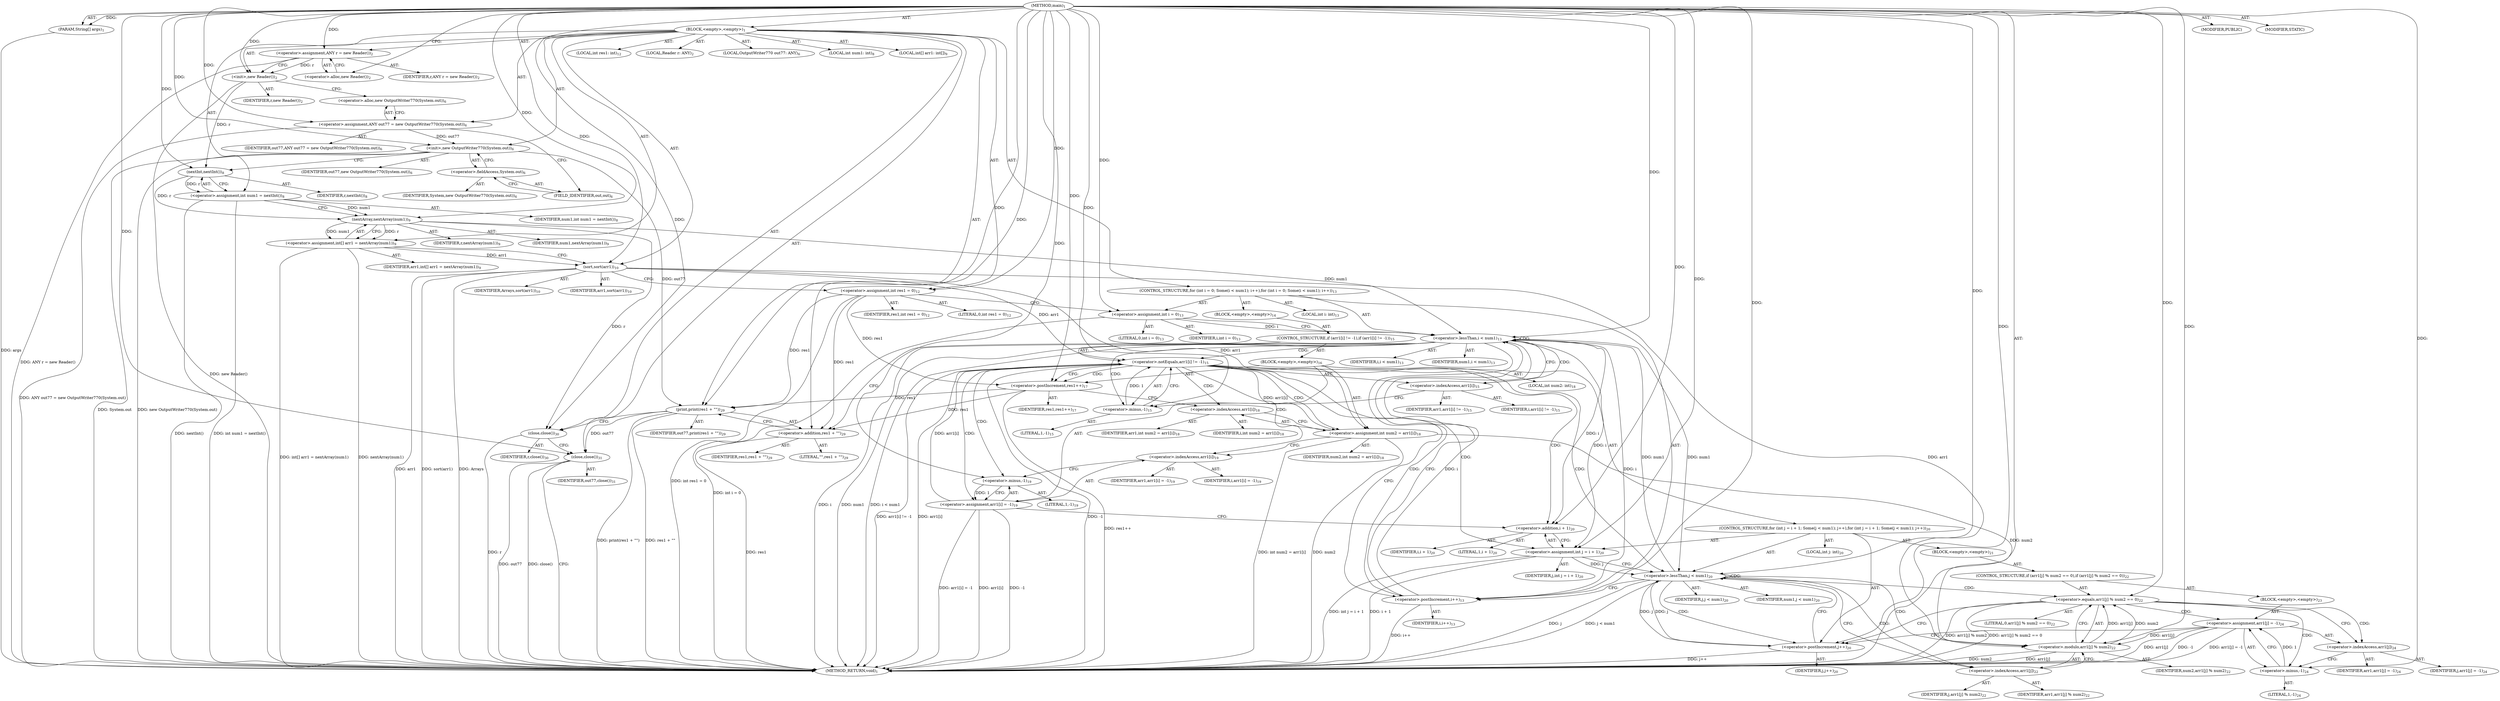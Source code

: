 digraph "main" {  
"21" [label = <(METHOD,main)<SUB>1</SUB>> ]
"22" [label = <(PARAM,String[] args)<SUB>1</SUB>> ]
"23" [label = <(BLOCK,&lt;empty&gt;,&lt;empty&gt;)<SUB>1</SUB>> ]
"4" [label = <(LOCAL,Reader r: ANY)<SUB>2</SUB>> ]
"24" [label = <(&lt;operator&gt;.assignment,ANY r = new Reader())<SUB>2</SUB>> ]
"25" [label = <(IDENTIFIER,r,ANY r = new Reader())<SUB>2</SUB>> ]
"26" [label = <(&lt;operator&gt;.alloc,new Reader())<SUB>2</SUB>> ]
"27" [label = <(&lt;init&gt;,new Reader())<SUB>2</SUB>> ]
"3" [label = <(IDENTIFIER,r,new Reader())<SUB>2</SUB>> ]
"6" [label = <(LOCAL,OutputWriter770 out77: ANY)<SUB>6</SUB>> ]
"28" [label = <(&lt;operator&gt;.assignment,ANY out77 = new OutputWriter770(System.out))<SUB>6</SUB>> ]
"29" [label = <(IDENTIFIER,out77,ANY out77 = new OutputWriter770(System.out))<SUB>6</SUB>> ]
"30" [label = <(&lt;operator&gt;.alloc,new OutputWriter770(System.out))<SUB>6</SUB>> ]
"31" [label = <(&lt;init&gt;,new OutputWriter770(System.out))<SUB>6</SUB>> ]
"5" [label = <(IDENTIFIER,out77,new OutputWriter770(System.out))<SUB>6</SUB>> ]
"32" [label = <(&lt;operator&gt;.fieldAccess,System.out)<SUB>6</SUB>> ]
"33" [label = <(IDENTIFIER,System,new OutputWriter770(System.out))<SUB>6</SUB>> ]
"34" [label = <(FIELD_IDENTIFIER,out,out)<SUB>6</SUB>> ]
"35" [label = <(LOCAL,int num1: int)<SUB>8</SUB>> ]
"36" [label = <(&lt;operator&gt;.assignment,int num1 = nextInt())<SUB>8</SUB>> ]
"37" [label = <(IDENTIFIER,num1,int num1 = nextInt())<SUB>8</SUB>> ]
"38" [label = <(nextInt,nextInt())<SUB>8</SUB>> ]
"39" [label = <(IDENTIFIER,r,nextInt())<SUB>8</SUB>> ]
"40" [label = <(LOCAL,int[] arr1: int[])<SUB>9</SUB>> ]
"41" [label = <(&lt;operator&gt;.assignment,int[] arr1 = nextArray(num1))<SUB>9</SUB>> ]
"42" [label = <(IDENTIFIER,arr1,int[] arr1 = nextArray(num1))<SUB>9</SUB>> ]
"43" [label = <(nextArray,nextArray(num1))<SUB>9</SUB>> ]
"44" [label = <(IDENTIFIER,r,nextArray(num1))<SUB>9</SUB>> ]
"45" [label = <(IDENTIFIER,num1,nextArray(num1))<SUB>9</SUB>> ]
"46" [label = <(sort,sort(arr1))<SUB>10</SUB>> ]
"47" [label = <(IDENTIFIER,Arrays,sort(arr1))<SUB>10</SUB>> ]
"48" [label = <(IDENTIFIER,arr1,sort(arr1))<SUB>10</SUB>> ]
"49" [label = <(LOCAL,int res1: int)<SUB>12</SUB>> ]
"50" [label = <(&lt;operator&gt;.assignment,int res1 = 0)<SUB>12</SUB>> ]
"51" [label = <(IDENTIFIER,res1,int res1 = 0)<SUB>12</SUB>> ]
"52" [label = <(LITERAL,0,int res1 = 0)<SUB>12</SUB>> ]
"53" [label = <(CONTROL_STRUCTURE,for (int i = 0; Some(i &lt; num1); i++),for (int i = 0; Some(i &lt; num1); i++))<SUB>13</SUB>> ]
"54" [label = <(LOCAL,int i: int)<SUB>13</SUB>> ]
"55" [label = <(&lt;operator&gt;.assignment,int i = 0)<SUB>13</SUB>> ]
"56" [label = <(IDENTIFIER,i,int i = 0)<SUB>13</SUB>> ]
"57" [label = <(LITERAL,0,int i = 0)<SUB>13</SUB>> ]
"58" [label = <(&lt;operator&gt;.lessThan,i &lt; num1)<SUB>13</SUB>> ]
"59" [label = <(IDENTIFIER,i,i &lt; num1)<SUB>13</SUB>> ]
"60" [label = <(IDENTIFIER,num1,i &lt; num1)<SUB>13</SUB>> ]
"61" [label = <(&lt;operator&gt;.postIncrement,i++)<SUB>13</SUB>> ]
"62" [label = <(IDENTIFIER,i,i++)<SUB>13</SUB>> ]
"63" [label = <(BLOCK,&lt;empty&gt;,&lt;empty&gt;)<SUB>14</SUB>> ]
"64" [label = <(CONTROL_STRUCTURE,if (arr1[i] != -1),if (arr1[i] != -1))<SUB>15</SUB>> ]
"65" [label = <(&lt;operator&gt;.notEquals,arr1[i] != -1)<SUB>15</SUB>> ]
"66" [label = <(&lt;operator&gt;.indexAccess,arr1[i])<SUB>15</SUB>> ]
"67" [label = <(IDENTIFIER,arr1,arr1[i] != -1)<SUB>15</SUB>> ]
"68" [label = <(IDENTIFIER,i,arr1[i] != -1)<SUB>15</SUB>> ]
"69" [label = <(&lt;operator&gt;.minus,-1)<SUB>15</SUB>> ]
"70" [label = <(LITERAL,1,-1)<SUB>15</SUB>> ]
"71" [label = <(BLOCK,&lt;empty&gt;,&lt;empty&gt;)<SUB>16</SUB>> ]
"72" [label = <(&lt;operator&gt;.postIncrement,res1++)<SUB>17</SUB>> ]
"73" [label = <(IDENTIFIER,res1,res1++)<SUB>17</SUB>> ]
"74" [label = <(LOCAL,int num2: int)<SUB>18</SUB>> ]
"75" [label = <(&lt;operator&gt;.assignment,int num2 = arr1[i])<SUB>18</SUB>> ]
"76" [label = <(IDENTIFIER,num2,int num2 = arr1[i])<SUB>18</SUB>> ]
"77" [label = <(&lt;operator&gt;.indexAccess,arr1[i])<SUB>18</SUB>> ]
"78" [label = <(IDENTIFIER,arr1,int num2 = arr1[i])<SUB>18</SUB>> ]
"79" [label = <(IDENTIFIER,i,int num2 = arr1[i])<SUB>18</SUB>> ]
"80" [label = <(&lt;operator&gt;.assignment,arr1[i] = -1)<SUB>19</SUB>> ]
"81" [label = <(&lt;operator&gt;.indexAccess,arr1[i])<SUB>19</SUB>> ]
"82" [label = <(IDENTIFIER,arr1,arr1[i] = -1)<SUB>19</SUB>> ]
"83" [label = <(IDENTIFIER,i,arr1[i] = -1)<SUB>19</SUB>> ]
"84" [label = <(&lt;operator&gt;.minus,-1)<SUB>19</SUB>> ]
"85" [label = <(LITERAL,1,-1)<SUB>19</SUB>> ]
"86" [label = <(CONTROL_STRUCTURE,for (int j = i + 1; Some(j &lt; num1); j++),for (int j = i + 1; Some(j &lt; num1); j++))<SUB>20</SUB>> ]
"87" [label = <(LOCAL,int j: int)<SUB>20</SUB>> ]
"88" [label = <(&lt;operator&gt;.assignment,int j = i + 1)<SUB>20</SUB>> ]
"89" [label = <(IDENTIFIER,j,int j = i + 1)<SUB>20</SUB>> ]
"90" [label = <(&lt;operator&gt;.addition,i + 1)<SUB>20</SUB>> ]
"91" [label = <(IDENTIFIER,i,i + 1)<SUB>20</SUB>> ]
"92" [label = <(LITERAL,1,i + 1)<SUB>20</SUB>> ]
"93" [label = <(&lt;operator&gt;.lessThan,j &lt; num1)<SUB>20</SUB>> ]
"94" [label = <(IDENTIFIER,j,j &lt; num1)<SUB>20</SUB>> ]
"95" [label = <(IDENTIFIER,num1,j &lt; num1)<SUB>20</SUB>> ]
"96" [label = <(&lt;operator&gt;.postIncrement,j++)<SUB>20</SUB>> ]
"97" [label = <(IDENTIFIER,j,j++)<SUB>20</SUB>> ]
"98" [label = <(BLOCK,&lt;empty&gt;,&lt;empty&gt;)<SUB>21</SUB>> ]
"99" [label = <(CONTROL_STRUCTURE,if (arr1[j] % num2 == 0),if (arr1[j] % num2 == 0))<SUB>22</SUB>> ]
"100" [label = <(&lt;operator&gt;.equals,arr1[j] % num2 == 0)<SUB>22</SUB>> ]
"101" [label = <(&lt;operator&gt;.modulo,arr1[j] % num2)<SUB>22</SUB>> ]
"102" [label = <(&lt;operator&gt;.indexAccess,arr1[j])<SUB>22</SUB>> ]
"103" [label = <(IDENTIFIER,arr1,arr1[j] % num2)<SUB>22</SUB>> ]
"104" [label = <(IDENTIFIER,j,arr1[j] % num2)<SUB>22</SUB>> ]
"105" [label = <(IDENTIFIER,num2,arr1[j] % num2)<SUB>22</SUB>> ]
"106" [label = <(LITERAL,0,arr1[j] % num2 == 0)<SUB>22</SUB>> ]
"107" [label = <(BLOCK,&lt;empty&gt;,&lt;empty&gt;)<SUB>23</SUB>> ]
"108" [label = <(&lt;operator&gt;.assignment,arr1[j] = -1)<SUB>24</SUB>> ]
"109" [label = <(&lt;operator&gt;.indexAccess,arr1[j])<SUB>24</SUB>> ]
"110" [label = <(IDENTIFIER,arr1,arr1[j] = -1)<SUB>24</SUB>> ]
"111" [label = <(IDENTIFIER,j,arr1[j] = -1)<SUB>24</SUB>> ]
"112" [label = <(&lt;operator&gt;.minus,-1)<SUB>24</SUB>> ]
"113" [label = <(LITERAL,1,-1)<SUB>24</SUB>> ]
"114" [label = <(print,print(res1 + &quot;&quot;))<SUB>29</SUB>> ]
"115" [label = <(IDENTIFIER,out77,print(res1 + &quot;&quot;))<SUB>29</SUB>> ]
"116" [label = <(&lt;operator&gt;.addition,res1 + &quot;&quot;)<SUB>29</SUB>> ]
"117" [label = <(IDENTIFIER,res1,res1 + &quot;&quot;)<SUB>29</SUB>> ]
"118" [label = <(LITERAL,&quot;&quot;,res1 + &quot;&quot;)<SUB>29</SUB>> ]
"119" [label = <(close,close())<SUB>30</SUB>> ]
"120" [label = <(IDENTIFIER,r,close())<SUB>30</SUB>> ]
"121" [label = <(close,close())<SUB>31</SUB>> ]
"122" [label = <(IDENTIFIER,out77,close())<SUB>31</SUB>> ]
"123" [label = <(MODIFIER,PUBLIC)> ]
"124" [label = <(MODIFIER,STATIC)> ]
"125" [label = <(METHOD_RETURN,void)<SUB>1</SUB>> ]
  "21" -> "22"  [ label = "AST: "] 
  "21" -> "23"  [ label = "AST: "] 
  "21" -> "123"  [ label = "AST: "] 
  "21" -> "124"  [ label = "AST: "] 
  "21" -> "125"  [ label = "AST: "] 
  "23" -> "4"  [ label = "AST: "] 
  "23" -> "24"  [ label = "AST: "] 
  "23" -> "27"  [ label = "AST: "] 
  "23" -> "6"  [ label = "AST: "] 
  "23" -> "28"  [ label = "AST: "] 
  "23" -> "31"  [ label = "AST: "] 
  "23" -> "35"  [ label = "AST: "] 
  "23" -> "36"  [ label = "AST: "] 
  "23" -> "40"  [ label = "AST: "] 
  "23" -> "41"  [ label = "AST: "] 
  "23" -> "46"  [ label = "AST: "] 
  "23" -> "49"  [ label = "AST: "] 
  "23" -> "50"  [ label = "AST: "] 
  "23" -> "53"  [ label = "AST: "] 
  "23" -> "114"  [ label = "AST: "] 
  "23" -> "119"  [ label = "AST: "] 
  "23" -> "121"  [ label = "AST: "] 
  "24" -> "25"  [ label = "AST: "] 
  "24" -> "26"  [ label = "AST: "] 
  "27" -> "3"  [ label = "AST: "] 
  "28" -> "29"  [ label = "AST: "] 
  "28" -> "30"  [ label = "AST: "] 
  "31" -> "5"  [ label = "AST: "] 
  "31" -> "32"  [ label = "AST: "] 
  "32" -> "33"  [ label = "AST: "] 
  "32" -> "34"  [ label = "AST: "] 
  "36" -> "37"  [ label = "AST: "] 
  "36" -> "38"  [ label = "AST: "] 
  "38" -> "39"  [ label = "AST: "] 
  "41" -> "42"  [ label = "AST: "] 
  "41" -> "43"  [ label = "AST: "] 
  "43" -> "44"  [ label = "AST: "] 
  "43" -> "45"  [ label = "AST: "] 
  "46" -> "47"  [ label = "AST: "] 
  "46" -> "48"  [ label = "AST: "] 
  "50" -> "51"  [ label = "AST: "] 
  "50" -> "52"  [ label = "AST: "] 
  "53" -> "54"  [ label = "AST: "] 
  "53" -> "55"  [ label = "AST: "] 
  "53" -> "58"  [ label = "AST: "] 
  "53" -> "61"  [ label = "AST: "] 
  "53" -> "63"  [ label = "AST: "] 
  "55" -> "56"  [ label = "AST: "] 
  "55" -> "57"  [ label = "AST: "] 
  "58" -> "59"  [ label = "AST: "] 
  "58" -> "60"  [ label = "AST: "] 
  "61" -> "62"  [ label = "AST: "] 
  "63" -> "64"  [ label = "AST: "] 
  "64" -> "65"  [ label = "AST: "] 
  "64" -> "71"  [ label = "AST: "] 
  "65" -> "66"  [ label = "AST: "] 
  "65" -> "69"  [ label = "AST: "] 
  "66" -> "67"  [ label = "AST: "] 
  "66" -> "68"  [ label = "AST: "] 
  "69" -> "70"  [ label = "AST: "] 
  "71" -> "72"  [ label = "AST: "] 
  "71" -> "74"  [ label = "AST: "] 
  "71" -> "75"  [ label = "AST: "] 
  "71" -> "80"  [ label = "AST: "] 
  "71" -> "86"  [ label = "AST: "] 
  "72" -> "73"  [ label = "AST: "] 
  "75" -> "76"  [ label = "AST: "] 
  "75" -> "77"  [ label = "AST: "] 
  "77" -> "78"  [ label = "AST: "] 
  "77" -> "79"  [ label = "AST: "] 
  "80" -> "81"  [ label = "AST: "] 
  "80" -> "84"  [ label = "AST: "] 
  "81" -> "82"  [ label = "AST: "] 
  "81" -> "83"  [ label = "AST: "] 
  "84" -> "85"  [ label = "AST: "] 
  "86" -> "87"  [ label = "AST: "] 
  "86" -> "88"  [ label = "AST: "] 
  "86" -> "93"  [ label = "AST: "] 
  "86" -> "96"  [ label = "AST: "] 
  "86" -> "98"  [ label = "AST: "] 
  "88" -> "89"  [ label = "AST: "] 
  "88" -> "90"  [ label = "AST: "] 
  "90" -> "91"  [ label = "AST: "] 
  "90" -> "92"  [ label = "AST: "] 
  "93" -> "94"  [ label = "AST: "] 
  "93" -> "95"  [ label = "AST: "] 
  "96" -> "97"  [ label = "AST: "] 
  "98" -> "99"  [ label = "AST: "] 
  "99" -> "100"  [ label = "AST: "] 
  "99" -> "107"  [ label = "AST: "] 
  "100" -> "101"  [ label = "AST: "] 
  "100" -> "106"  [ label = "AST: "] 
  "101" -> "102"  [ label = "AST: "] 
  "101" -> "105"  [ label = "AST: "] 
  "102" -> "103"  [ label = "AST: "] 
  "102" -> "104"  [ label = "AST: "] 
  "107" -> "108"  [ label = "AST: "] 
  "108" -> "109"  [ label = "AST: "] 
  "108" -> "112"  [ label = "AST: "] 
  "109" -> "110"  [ label = "AST: "] 
  "109" -> "111"  [ label = "AST: "] 
  "112" -> "113"  [ label = "AST: "] 
  "114" -> "115"  [ label = "AST: "] 
  "114" -> "116"  [ label = "AST: "] 
  "116" -> "117"  [ label = "AST: "] 
  "116" -> "118"  [ label = "AST: "] 
  "119" -> "120"  [ label = "AST: "] 
  "121" -> "122"  [ label = "AST: "] 
  "24" -> "27"  [ label = "CFG: "] 
  "27" -> "30"  [ label = "CFG: "] 
  "28" -> "34"  [ label = "CFG: "] 
  "31" -> "38"  [ label = "CFG: "] 
  "36" -> "43"  [ label = "CFG: "] 
  "41" -> "46"  [ label = "CFG: "] 
  "46" -> "50"  [ label = "CFG: "] 
  "50" -> "55"  [ label = "CFG: "] 
  "114" -> "119"  [ label = "CFG: "] 
  "119" -> "121"  [ label = "CFG: "] 
  "121" -> "125"  [ label = "CFG: "] 
  "26" -> "24"  [ label = "CFG: "] 
  "30" -> "28"  [ label = "CFG: "] 
  "32" -> "31"  [ label = "CFG: "] 
  "38" -> "36"  [ label = "CFG: "] 
  "43" -> "41"  [ label = "CFG: "] 
  "55" -> "58"  [ label = "CFG: "] 
  "58" -> "66"  [ label = "CFG: "] 
  "58" -> "116"  [ label = "CFG: "] 
  "61" -> "58"  [ label = "CFG: "] 
  "116" -> "114"  [ label = "CFG: "] 
  "34" -> "32"  [ label = "CFG: "] 
  "65" -> "72"  [ label = "CFG: "] 
  "65" -> "61"  [ label = "CFG: "] 
  "66" -> "69"  [ label = "CFG: "] 
  "69" -> "65"  [ label = "CFG: "] 
  "72" -> "77"  [ label = "CFG: "] 
  "75" -> "81"  [ label = "CFG: "] 
  "80" -> "90"  [ label = "CFG: "] 
  "77" -> "75"  [ label = "CFG: "] 
  "81" -> "84"  [ label = "CFG: "] 
  "84" -> "80"  [ label = "CFG: "] 
  "88" -> "93"  [ label = "CFG: "] 
  "93" -> "102"  [ label = "CFG: "] 
  "93" -> "61"  [ label = "CFG: "] 
  "96" -> "93"  [ label = "CFG: "] 
  "90" -> "88"  [ label = "CFG: "] 
  "100" -> "109"  [ label = "CFG: "] 
  "100" -> "96"  [ label = "CFG: "] 
  "101" -> "100"  [ label = "CFG: "] 
  "108" -> "96"  [ label = "CFG: "] 
  "102" -> "101"  [ label = "CFG: "] 
  "109" -> "112"  [ label = "CFG: "] 
  "112" -> "108"  [ label = "CFG: "] 
  "21" -> "26"  [ label = "CFG: "] 
  "22" -> "125"  [ label = "DDG: args"] 
  "24" -> "125"  [ label = "DDG: ANY r = new Reader()"] 
  "27" -> "125"  [ label = "DDG: new Reader()"] 
  "28" -> "125"  [ label = "DDG: ANY out77 = new OutputWriter770(System.out)"] 
  "31" -> "125"  [ label = "DDG: System.out"] 
  "31" -> "125"  [ label = "DDG: new OutputWriter770(System.out)"] 
  "36" -> "125"  [ label = "DDG: nextInt()"] 
  "36" -> "125"  [ label = "DDG: int num1 = nextInt()"] 
  "41" -> "125"  [ label = "DDG: nextArray(num1)"] 
  "41" -> "125"  [ label = "DDG: int[] arr1 = nextArray(num1)"] 
  "46" -> "125"  [ label = "DDG: arr1"] 
  "46" -> "125"  [ label = "DDG: sort(arr1)"] 
  "50" -> "125"  [ label = "DDG: int res1 = 0"] 
  "55" -> "125"  [ label = "DDG: int i = 0"] 
  "58" -> "125"  [ label = "DDG: i"] 
  "58" -> "125"  [ label = "DDG: num1"] 
  "58" -> "125"  [ label = "DDG: i &lt; num1"] 
  "116" -> "125"  [ label = "DDG: res1"] 
  "114" -> "125"  [ label = "DDG: res1 + &quot;&quot;"] 
  "114" -> "125"  [ label = "DDG: print(res1 + &quot;&quot;)"] 
  "119" -> "125"  [ label = "DDG: r"] 
  "121" -> "125"  [ label = "DDG: out77"] 
  "121" -> "125"  [ label = "DDG: close()"] 
  "65" -> "125"  [ label = "DDG: arr1[i]"] 
  "65" -> "125"  [ label = "DDG: -1"] 
  "65" -> "125"  [ label = "DDG: arr1[i] != -1"] 
  "72" -> "125"  [ label = "DDG: res1++"] 
  "75" -> "125"  [ label = "DDG: num2"] 
  "75" -> "125"  [ label = "DDG: int num2 = arr1[i]"] 
  "80" -> "125"  [ label = "DDG: arr1[i]"] 
  "80" -> "125"  [ label = "DDG: -1"] 
  "80" -> "125"  [ label = "DDG: arr1[i] = -1"] 
  "88" -> "125"  [ label = "DDG: i + 1"] 
  "88" -> "125"  [ label = "DDG: int j = i + 1"] 
  "93" -> "125"  [ label = "DDG: j"] 
  "93" -> "125"  [ label = "DDG: j &lt; num1"] 
  "61" -> "125"  [ label = "DDG: i++"] 
  "101" -> "125"  [ label = "DDG: arr1[j]"] 
  "101" -> "125"  [ label = "DDG: num2"] 
  "100" -> "125"  [ label = "DDG: arr1[j] % num2"] 
  "100" -> "125"  [ label = "DDG: arr1[j] % num2 == 0"] 
  "108" -> "125"  [ label = "DDG: arr1[j]"] 
  "108" -> "125"  [ label = "DDG: -1"] 
  "108" -> "125"  [ label = "DDG: arr1[j] = -1"] 
  "96" -> "125"  [ label = "DDG: j++"] 
  "46" -> "125"  [ label = "DDG: Arrays"] 
  "21" -> "22"  [ label = "DDG: "] 
  "21" -> "24"  [ label = "DDG: "] 
  "21" -> "28"  [ label = "DDG: "] 
  "38" -> "36"  [ label = "DDG: r"] 
  "43" -> "41"  [ label = "DDG: r"] 
  "43" -> "41"  [ label = "DDG: num1"] 
  "21" -> "50"  [ label = "DDG: "] 
  "24" -> "27"  [ label = "DDG: r"] 
  "21" -> "27"  [ label = "DDG: "] 
  "28" -> "31"  [ label = "DDG: out77"] 
  "21" -> "31"  [ label = "DDG: "] 
  "21" -> "46"  [ label = "DDG: "] 
  "41" -> "46"  [ label = "DDG: arr1"] 
  "21" -> "55"  [ label = "DDG: "] 
  "31" -> "114"  [ label = "DDG: out77"] 
  "21" -> "114"  [ label = "DDG: "] 
  "50" -> "114"  [ label = "DDG: res1"] 
  "72" -> "114"  [ label = "DDG: res1"] 
  "43" -> "119"  [ label = "DDG: r"] 
  "21" -> "119"  [ label = "DDG: "] 
  "114" -> "121"  [ label = "DDG: out77"] 
  "21" -> "121"  [ label = "DDG: "] 
  "27" -> "38"  [ label = "DDG: r"] 
  "21" -> "38"  [ label = "DDG: "] 
  "38" -> "43"  [ label = "DDG: r"] 
  "21" -> "43"  [ label = "DDG: "] 
  "36" -> "43"  [ label = "DDG: num1"] 
  "55" -> "58"  [ label = "DDG: i"] 
  "61" -> "58"  [ label = "DDG: i"] 
  "21" -> "58"  [ label = "DDG: "] 
  "43" -> "58"  [ label = "DDG: num1"] 
  "93" -> "58"  [ label = "DDG: num1"] 
  "58" -> "61"  [ label = "DDG: i"] 
  "21" -> "61"  [ label = "DDG: "] 
  "50" -> "116"  [ label = "DDG: res1"] 
  "72" -> "116"  [ label = "DDG: res1"] 
  "21" -> "116"  [ label = "DDG: "] 
  "46" -> "65"  [ label = "DDG: arr1"] 
  "80" -> "65"  [ label = "DDG: arr1[i]"] 
  "69" -> "65"  [ label = "DDG: 1"] 
  "46" -> "75"  [ label = "DDG: arr1"] 
  "65" -> "75"  [ label = "DDG: arr1[i]"] 
  "84" -> "80"  [ label = "DDG: 1"] 
  "21" -> "69"  [ label = "DDG: "] 
  "50" -> "72"  [ label = "DDG: res1"] 
  "21" -> "72"  [ label = "DDG: "] 
  "58" -> "88"  [ label = "DDG: i"] 
  "21" -> "88"  [ label = "DDG: "] 
  "21" -> "84"  [ label = "DDG: "] 
  "88" -> "93"  [ label = "DDG: j"] 
  "96" -> "93"  [ label = "DDG: j"] 
  "21" -> "93"  [ label = "DDG: "] 
  "58" -> "93"  [ label = "DDG: num1"] 
  "93" -> "96"  [ label = "DDG: j"] 
  "21" -> "96"  [ label = "DDG: "] 
  "58" -> "90"  [ label = "DDG: i"] 
  "21" -> "90"  [ label = "DDG: "] 
  "101" -> "100"  [ label = "DDG: arr1[j]"] 
  "101" -> "100"  [ label = "DDG: num2"] 
  "21" -> "100"  [ label = "DDG: "] 
  "112" -> "108"  [ label = "DDG: 1"] 
  "46" -> "101"  [ label = "DDG: arr1"] 
  "108" -> "101"  [ label = "DDG: arr1[j]"] 
  "75" -> "101"  [ label = "DDG: num2"] 
  "21" -> "101"  [ label = "DDG: "] 
  "21" -> "112"  [ label = "DDG: "] 
  "58" -> "58"  [ label = "CDG: "] 
  "58" -> "61"  [ label = "CDG: "] 
  "58" -> "66"  [ label = "CDG: "] 
  "58" -> "69"  [ label = "CDG: "] 
  "58" -> "65"  [ label = "CDG: "] 
  "65" -> "80"  [ label = "CDG: "] 
  "65" -> "77"  [ label = "CDG: "] 
  "65" -> "75"  [ label = "CDG: "] 
  "65" -> "81"  [ label = "CDG: "] 
  "65" -> "84"  [ label = "CDG: "] 
  "65" -> "72"  [ label = "CDG: "] 
  "65" -> "88"  [ label = "CDG: "] 
  "65" -> "93"  [ label = "CDG: "] 
  "65" -> "90"  [ label = "CDG: "] 
  "93" -> "96"  [ label = "CDG: "] 
  "93" -> "100"  [ label = "CDG: "] 
  "93" -> "102"  [ label = "CDG: "] 
  "93" -> "93"  [ label = "CDG: "] 
  "93" -> "101"  [ label = "CDG: "] 
  "100" -> "112"  [ label = "CDG: "] 
  "100" -> "108"  [ label = "CDG: "] 
  "100" -> "109"  [ label = "CDG: "] 
}
